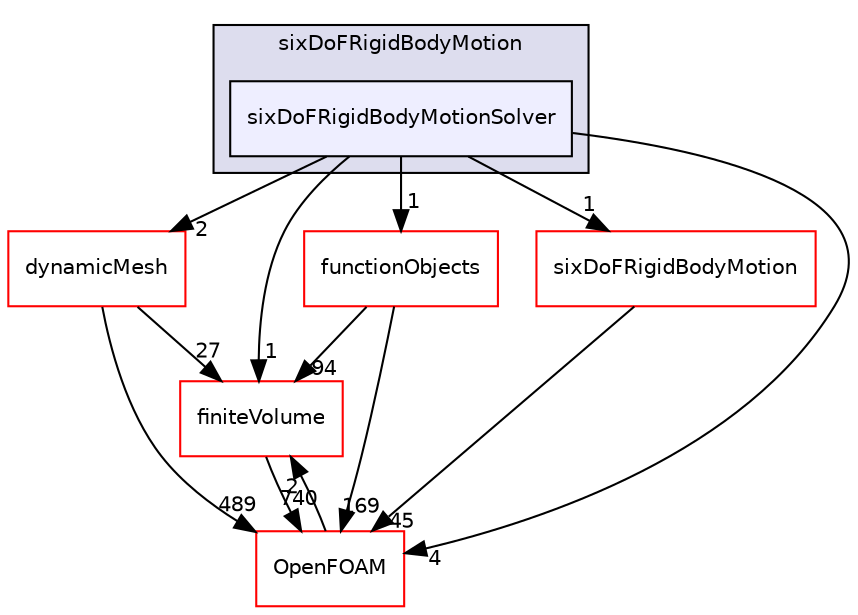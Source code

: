 digraph "src/sixDoFRigidBodyMotion/sixDoFRigidBodyMotionSolver" {
  bgcolor=transparent;
  compound=true
  node [ fontsize="10", fontname="Helvetica"];
  edge [ labelfontsize="10", labelfontname="Helvetica"];
  subgraph clusterdir_a5b93d9ceb327a1197b724c6aefedcbd {
    graph [ bgcolor="#ddddee", pencolor="black", label="sixDoFRigidBodyMotion" fontname="Helvetica", fontsize="10", URL="dir_a5b93d9ceb327a1197b724c6aefedcbd.html"]
  dir_2bd0b39f0bfdd95a06f132e0ee9669a2 [shape=box, label="sixDoFRigidBodyMotionSolver", style="filled", fillcolor="#eeeeff", pencolor="black", URL="dir_2bd0b39f0bfdd95a06f132e0ee9669a2.html"];
  }
  dir_9bd15774b555cf7259a6fa18f99fe99b [shape=box label="finiteVolume" color="red" URL="dir_9bd15774b555cf7259a6fa18f99fe99b.html"];
  dir_63742796c427c97a292c80f7db71da36 [shape=box label="dynamicMesh" color="red" URL="dir_63742796c427c97a292c80f7db71da36.html"];
  dir_7bf5f2e6b4a44539c2947a2841ca313c [shape=box label="sixDoFRigidBodyMotion" color="red" URL="dir_7bf5f2e6b4a44539c2947a2841ca313c.html"];
  dir_de23f6d4f0962ea995903f5110543226 [shape=box label="functionObjects" color="red" URL="dir_de23f6d4f0962ea995903f5110543226.html"];
  dir_c5473ff19b20e6ec4dfe5c310b3778a8 [shape=box label="OpenFOAM" color="red" URL="dir_c5473ff19b20e6ec4dfe5c310b3778a8.html"];
  dir_9bd15774b555cf7259a6fa18f99fe99b->dir_c5473ff19b20e6ec4dfe5c310b3778a8 [headlabel="740", labeldistance=1.5 headhref="dir_000873_001927.html"];
  dir_63742796c427c97a292c80f7db71da36->dir_9bd15774b555cf7259a6fa18f99fe99b [headlabel="27", labeldistance=1.5 headhref="dir_000778_000873.html"];
  dir_63742796c427c97a292c80f7db71da36->dir_c5473ff19b20e6ec4dfe5c310b3778a8 [headlabel="489", labeldistance=1.5 headhref="dir_000778_001927.html"];
  dir_7bf5f2e6b4a44539c2947a2841ca313c->dir_c5473ff19b20e6ec4dfe5c310b3778a8 [headlabel="45", labeldistance=1.5 headhref="dir_002625_001927.html"];
  dir_de23f6d4f0962ea995903f5110543226->dir_9bd15774b555cf7259a6fa18f99fe99b [headlabel="94", labeldistance=1.5 headhref="dir_000909_000873.html"];
  dir_de23f6d4f0962ea995903f5110543226->dir_c5473ff19b20e6ec4dfe5c310b3778a8 [headlabel="169", labeldistance=1.5 headhref="dir_000909_001927.html"];
  dir_c5473ff19b20e6ec4dfe5c310b3778a8->dir_9bd15774b555cf7259a6fa18f99fe99b [headlabel="2", labeldistance=1.5 headhref="dir_001927_000873.html"];
  dir_2bd0b39f0bfdd95a06f132e0ee9669a2->dir_9bd15774b555cf7259a6fa18f99fe99b [headlabel="1", labeldistance=1.5 headhref="dir_002708_000873.html"];
  dir_2bd0b39f0bfdd95a06f132e0ee9669a2->dir_63742796c427c97a292c80f7db71da36 [headlabel="2", labeldistance=1.5 headhref="dir_002708_000778.html"];
  dir_2bd0b39f0bfdd95a06f132e0ee9669a2->dir_7bf5f2e6b4a44539c2947a2841ca313c [headlabel="1", labeldistance=1.5 headhref="dir_002708_002625.html"];
  dir_2bd0b39f0bfdd95a06f132e0ee9669a2->dir_de23f6d4f0962ea995903f5110543226 [headlabel="1", labeldistance=1.5 headhref="dir_002708_000909.html"];
  dir_2bd0b39f0bfdd95a06f132e0ee9669a2->dir_c5473ff19b20e6ec4dfe5c310b3778a8 [headlabel="4", labeldistance=1.5 headhref="dir_002708_001927.html"];
}

